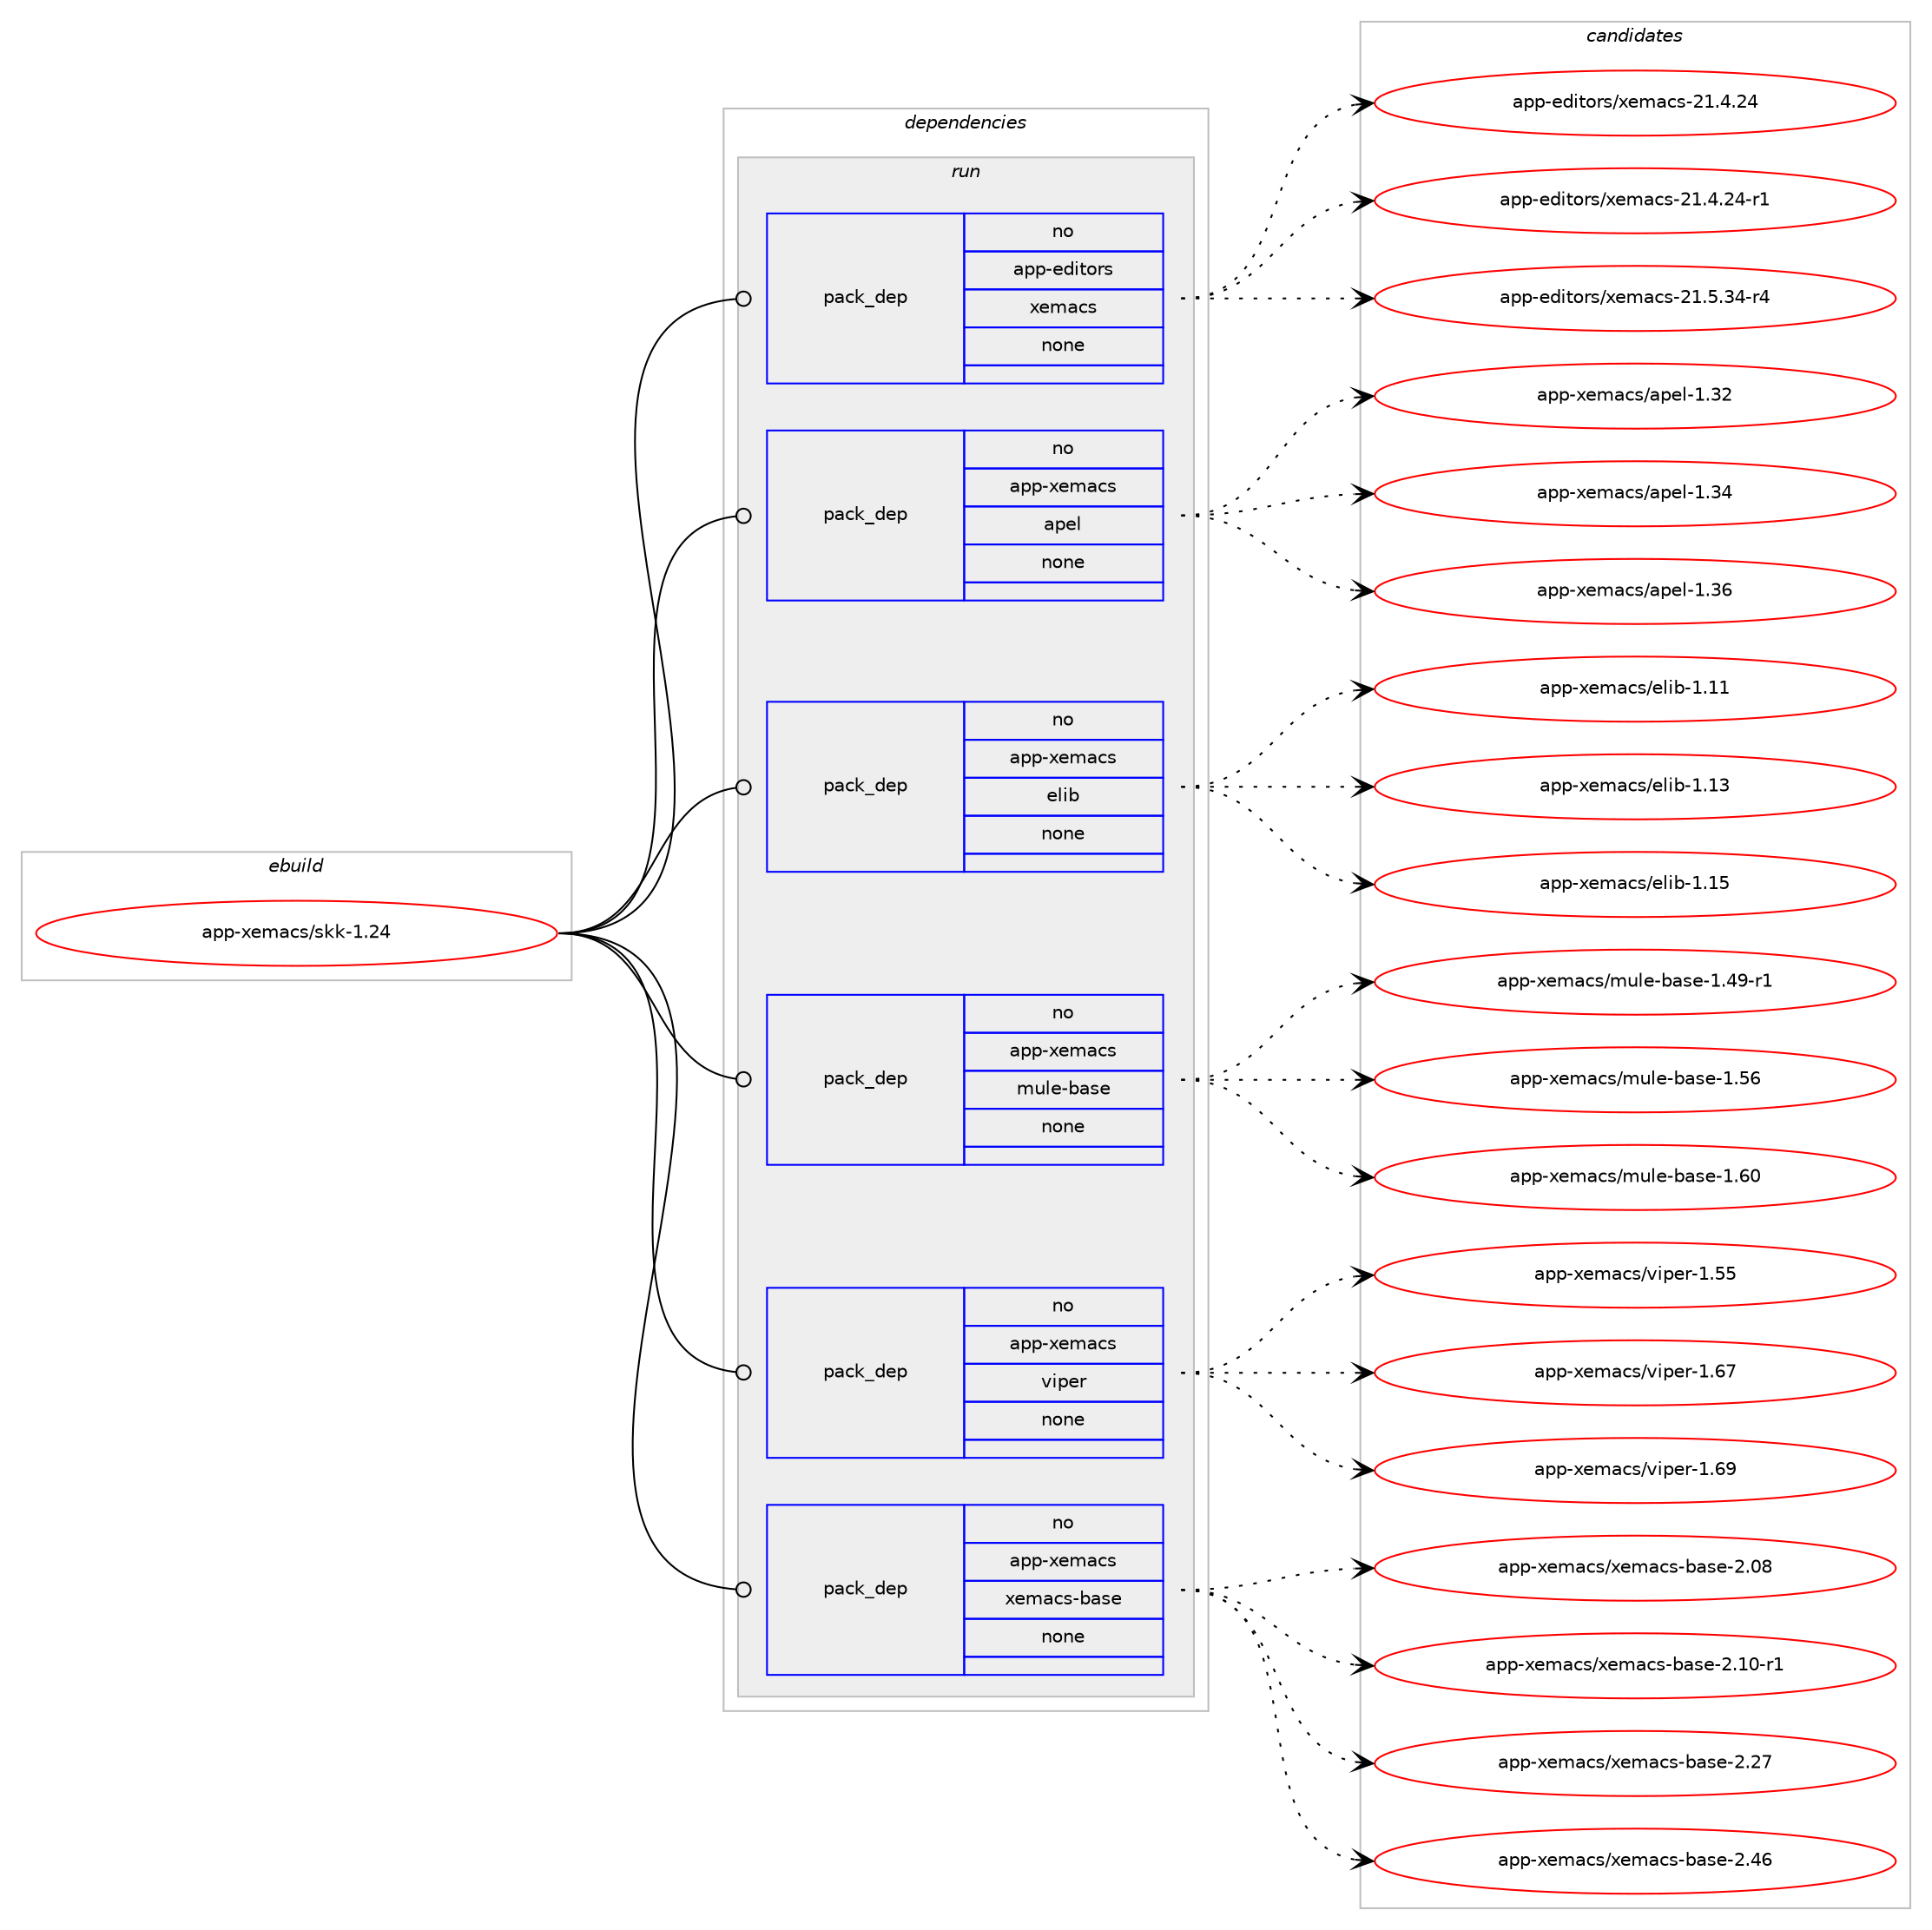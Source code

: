 digraph prolog {

# *************
# Graph options
# *************

newrank=true;
concentrate=true;
compound=true;
graph [rankdir=LR,fontname=Helvetica,fontsize=10,ranksep=1.5];#, ranksep=2.5, nodesep=0.2];
edge  [arrowhead=vee];
node  [fontname=Helvetica,fontsize=10];

# **********
# The ebuild
# **********

subgraph cluster_leftcol {
color=gray;
rank=same;
label=<<i>ebuild</i>>;
id [label="app-xemacs/skk-1.24", color=red, width=4, href="../app-xemacs/skk-1.24.svg"];
}

# ****************
# The dependencies
# ****************

subgraph cluster_midcol {
color=gray;
label=<<i>dependencies</i>>;
subgraph cluster_compile {
fillcolor="#eeeeee";
style=filled;
label=<<i>compile</i>>;
}
subgraph cluster_compileandrun {
fillcolor="#eeeeee";
style=filled;
label=<<i>compile and run</i>>;
}
subgraph cluster_run {
fillcolor="#eeeeee";
style=filled;
label=<<i>run</i>>;
subgraph pack938818 {
dependency1316100 [label=<<TABLE BORDER="0" CELLBORDER="1" CELLSPACING="0" CELLPADDING="4" WIDTH="220"><TR><TD ROWSPAN="6" CELLPADDING="30">pack_dep</TD></TR><TR><TD WIDTH="110">no</TD></TR><TR><TD>app-editors</TD></TR><TR><TD>xemacs</TD></TR><TR><TD>none</TD></TR><TR><TD></TD></TR></TABLE>>, shape=none, color=blue];
}
id:e -> dependency1316100:w [weight=20,style="solid",arrowhead="odot"];
subgraph pack938819 {
dependency1316101 [label=<<TABLE BORDER="0" CELLBORDER="1" CELLSPACING="0" CELLPADDING="4" WIDTH="220"><TR><TD ROWSPAN="6" CELLPADDING="30">pack_dep</TD></TR><TR><TD WIDTH="110">no</TD></TR><TR><TD>app-xemacs</TD></TR><TR><TD>apel</TD></TR><TR><TD>none</TD></TR><TR><TD></TD></TR></TABLE>>, shape=none, color=blue];
}
id:e -> dependency1316101:w [weight=20,style="solid",arrowhead="odot"];
subgraph pack938820 {
dependency1316102 [label=<<TABLE BORDER="0" CELLBORDER="1" CELLSPACING="0" CELLPADDING="4" WIDTH="220"><TR><TD ROWSPAN="6" CELLPADDING="30">pack_dep</TD></TR><TR><TD WIDTH="110">no</TD></TR><TR><TD>app-xemacs</TD></TR><TR><TD>elib</TD></TR><TR><TD>none</TD></TR><TR><TD></TD></TR></TABLE>>, shape=none, color=blue];
}
id:e -> dependency1316102:w [weight=20,style="solid",arrowhead="odot"];
subgraph pack938821 {
dependency1316103 [label=<<TABLE BORDER="0" CELLBORDER="1" CELLSPACING="0" CELLPADDING="4" WIDTH="220"><TR><TD ROWSPAN="6" CELLPADDING="30">pack_dep</TD></TR><TR><TD WIDTH="110">no</TD></TR><TR><TD>app-xemacs</TD></TR><TR><TD>mule-base</TD></TR><TR><TD>none</TD></TR><TR><TD></TD></TR></TABLE>>, shape=none, color=blue];
}
id:e -> dependency1316103:w [weight=20,style="solid",arrowhead="odot"];
subgraph pack938822 {
dependency1316104 [label=<<TABLE BORDER="0" CELLBORDER="1" CELLSPACING="0" CELLPADDING="4" WIDTH="220"><TR><TD ROWSPAN="6" CELLPADDING="30">pack_dep</TD></TR><TR><TD WIDTH="110">no</TD></TR><TR><TD>app-xemacs</TD></TR><TR><TD>viper</TD></TR><TR><TD>none</TD></TR><TR><TD></TD></TR></TABLE>>, shape=none, color=blue];
}
id:e -> dependency1316104:w [weight=20,style="solid",arrowhead="odot"];
subgraph pack938823 {
dependency1316105 [label=<<TABLE BORDER="0" CELLBORDER="1" CELLSPACING="0" CELLPADDING="4" WIDTH="220"><TR><TD ROWSPAN="6" CELLPADDING="30">pack_dep</TD></TR><TR><TD WIDTH="110">no</TD></TR><TR><TD>app-xemacs</TD></TR><TR><TD>xemacs-base</TD></TR><TR><TD>none</TD></TR><TR><TD></TD></TR></TABLE>>, shape=none, color=blue];
}
id:e -> dependency1316105:w [weight=20,style="solid",arrowhead="odot"];
}
}

# **************
# The candidates
# **************

subgraph cluster_choices {
rank=same;
color=gray;
label=<<i>candidates</i>>;

subgraph choice938818 {
color=black;
nodesep=1;
choice97112112451011001051161111141154712010110997991154550494652465052 [label="app-editors/xemacs-21.4.24", color=red, width=4,href="../app-editors/xemacs-21.4.24.svg"];
choice971121124510110010511611111411547120101109979911545504946524650524511449 [label="app-editors/xemacs-21.4.24-r1", color=red, width=4,href="../app-editors/xemacs-21.4.24-r1.svg"];
choice971121124510110010511611111411547120101109979911545504946534651524511452 [label="app-editors/xemacs-21.5.34-r4", color=red, width=4,href="../app-editors/xemacs-21.5.34-r4.svg"];
dependency1316100:e -> choice97112112451011001051161111141154712010110997991154550494652465052:w [style=dotted,weight="100"];
dependency1316100:e -> choice971121124510110010511611111411547120101109979911545504946524650524511449:w [style=dotted,weight="100"];
dependency1316100:e -> choice971121124510110010511611111411547120101109979911545504946534651524511452:w [style=dotted,weight="100"];
}
subgraph choice938819 {
color=black;
nodesep=1;
choice9711211245120101109979911547971121011084549465150 [label="app-xemacs/apel-1.32", color=red, width=4,href="../app-xemacs/apel-1.32.svg"];
choice9711211245120101109979911547971121011084549465152 [label="app-xemacs/apel-1.34", color=red, width=4,href="../app-xemacs/apel-1.34.svg"];
choice9711211245120101109979911547971121011084549465154 [label="app-xemacs/apel-1.36", color=red, width=4,href="../app-xemacs/apel-1.36.svg"];
dependency1316101:e -> choice9711211245120101109979911547971121011084549465150:w [style=dotted,weight="100"];
dependency1316101:e -> choice9711211245120101109979911547971121011084549465152:w [style=dotted,weight="100"];
dependency1316101:e -> choice9711211245120101109979911547971121011084549465154:w [style=dotted,weight="100"];
}
subgraph choice938820 {
color=black;
nodesep=1;
choice9711211245120101109979911547101108105984549464949 [label="app-xemacs/elib-1.11", color=red, width=4,href="../app-xemacs/elib-1.11.svg"];
choice9711211245120101109979911547101108105984549464951 [label="app-xemacs/elib-1.13", color=red, width=4,href="../app-xemacs/elib-1.13.svg"];
choice9711211245120101109979911547101108105984549464953 [label="app-xemacs/elib-1.15", color=red, width=4,href="../app-xemacs/elib-1.15.svg"];
dependency1316102:e -> choice9711211245120101109979911547101108105984549464949:w [style=dotted,weight="100"];
dependency1316102:e -> choice9711211245120101109979911547101108105984549464951:w [style=dotted,weight="100"];
dependency1316102:e -> choice9711211245120101109979911547101108105984549464953:w [style=dotted,weight="100"];
}
subgraph choice938821 {
color=black;
nodesep=1;
choice971121124512010110997991154710911710810145989711510145494652574511449 [label="app-xemacs/mule-base-1.49-r1", color=red, width=4,href="../app-xemacs/mule-base-1.49-r1.svg"];
choice97112112451201011099799115471091171081014598971151014549465354 [label="app-xemacs/mule-base-1.56", color=red, width=4,href="../app-xemacs/mule-base-1.56.svg"];
choice97112112451201011099799115471091171081014598971151014549465448 [label="app-xemacs/mule-base-1.60", color=red, width=4,href="../app-xemacs/mule-base-1.60.svg"];
dependency1316103:e -> choice971121124512010110997991154710911710810145989711510145494652574511449:w [style=dotted,weight="100"];
dependency1316103:e -> choice97112112451201011099799115471091171081014598971151014549465354:w [style=dotted,weight="100"];
dependency1316103:e -> choice97112112451201011099799115471091171081014598971151014549465448:w [style=dotted,weight="100"];
}
subgraph choice938822 {
color=black;
nodesep=1;
choice97112112451201011099799115471181051121011144549465353 [label="app-xemacs/viper-1.55", color=red, width=4,href="../app-xemacs/viper-1.55.svg"];
choice97112112451201011099799115471181051121011144549465455 [label="app-xemacs/viper-1.67", color=red, width=4,href="../app-xemacs/viper-1.67.svg"];
choice97112112451201011099799115471181051121011144549465457 [label="app-xemacs/viper-1.69", color=red, width=4,href="../app-xemacs/viper-1.69.svg"];
dependency1316104:e -> choice97112112451201011099799115471181051121011144549465353:w [style=dotted,weight="100"];
dependency1316104:e -> choice97112112451201011099799115471181051121011144549465455:w [style=dotted,weight="100"];
dependency1316104:e -> choice97112112451201011099799115471181051121011144549465457:w [style=dotted,weight="100"];
}
subgraph choice938823 {
color=black;
nodesep=1;
choice971121124512010110997991154712010110997991154598971151014550464856 [label="app-xemacs/xemacs-base-2.08", color=red, width=4,href="../app-xemacs/xemacs-base-2.08.svg"];
choice9711211245120101109979911547120101109979911545989711510145504649484511449 [label="app-xemacs/xemacs-base-2.10-r1", color=red, width=4,href="../app-xemacs/xemacs-base-2.10-r1.svg"];
choice971121124512010110997991154712010110997991154598971151014550465055 [label="app-xemacs/xemacs-base-2.27", color=red, width=4,href="../app-xemacs/xemacs-base-2.27.svg"];
choice971121124512010110997991154712010110997991154598971151014550465254 [label="app-xemacs/xemacs-base-2.46", color=red, width=4,href="../app-xemacs/xemacs-base-2.46.svg"];
dependency1316105:e -> choice971121124512010110997991154712010110997991154598971151014550464856:w [style=dotted,weight="100"];
dependency1316105:e -> choice9711211245120101109979911547120101109979911545989711510145504649484511449:w [style=dotted,weight="100"];
dependency1316105:e -> choice971121124512010110997991154712010110997991154598971151014550465055:w [style=dotted,weight="100"];
dependency1316105:e -> choice971121124512010110997991154712010110997991154598971151014550465254:w [style=dotted,weight="100"];
}
}

}
